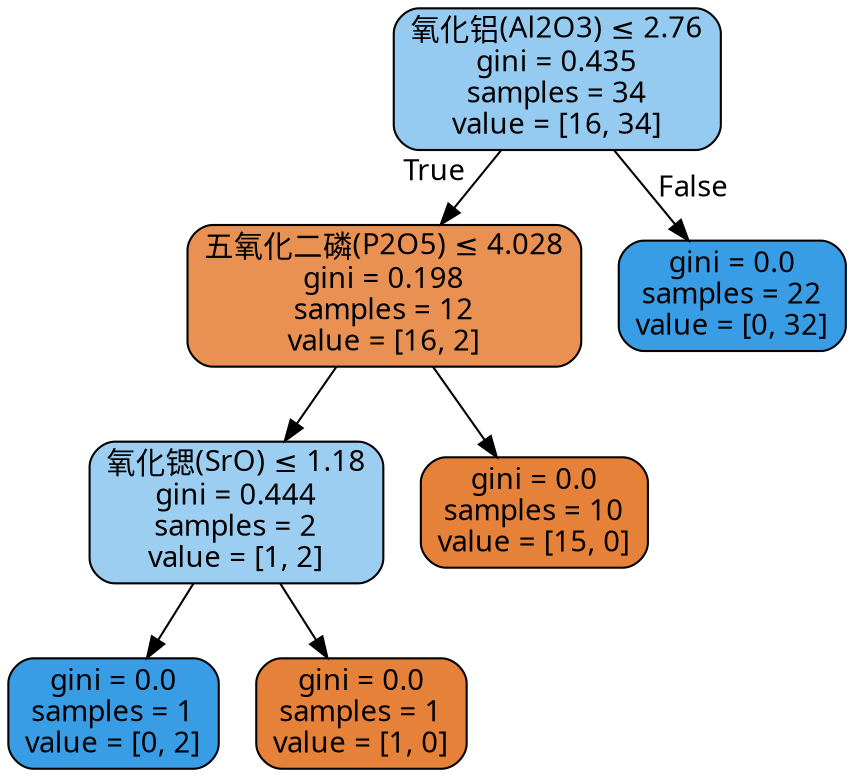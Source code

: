 digraph Tree {
node [shape=box, style="filled, rounded", color="black", fontname="DengXian"] ;
edge [fontname="DengXian"] ;
0 [label=<氧化铝(Al2O3) &le; 2.76<br/>gini = 0.435<br/>samples = 34<br/>value = [16, 34]>, fillcolor="#96cbf1"] ;
1 [label=<五氧化二磷(P2O5) &le; 4.028<br/>gini = 0.198<br/>samples = 12<br/>value = [16, 2]>, fillcolor="#e89152"] ;
0 -> 1 [labeldistance=2.5, labelangle=45, headlabel="True"] ;
2 [label=<氧化锶(SrO) &le; 1.18<br/>gini = 0.444<br/>samples = 2<br/>value = [1, 2]>, fillcolor="#9ccef2"] ;
1 -> 2 ;
3 [label=<gini = 0.0<br/>samples = 1<br/>value = [0, 2]>, fillcolor="#399de5"] ;
2 -> 3 ;
4 [label=<gini = 0.0<br/>samples = 1<br/>value = [1, 0]>, fillcolor="#e58139"] ;
2 -> 4 ;
5 [label=<gini = 0.0<br/>samples = 10<br/>value = [15, 0]>, fillcolor="#e58139"] ;
1 -> 5 ;
6 [label=<gini = 0.0<br/>samples = 22<br/>value = [0, 32]>, fillcolor="#399de5"] ;
0 -> 6 [labeldistance=2.5, labelangle=-45, headlabel="False"] ;
}